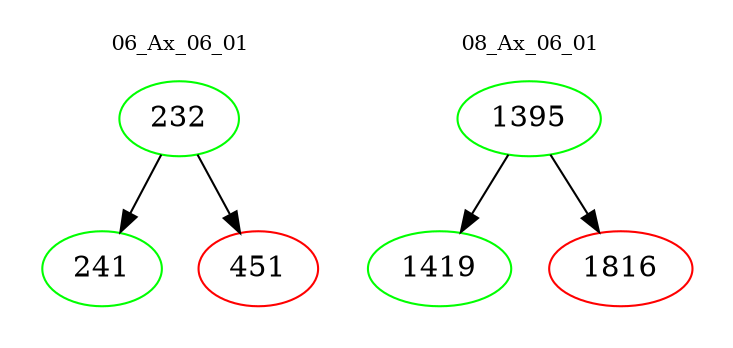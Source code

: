 digraph{
subgraph cluster_0 {
color = white
label = "06_Ax_06_01";
fontsize=10;
T0_232 [label="232", color="green"]
T0_232 -> T0_241 [color="black"]
T0_241 [label="241", color="green"]
T0_232 -> T0_451 [color="black"]
T0_451 [label="451", color="red"]
}
subgraph cluster_1 {
color = white
label = "08_Ax_06_01";
fontsize=10;
T1_1395 [label="1395", color="green"]
T1_1395 -> T1_1419 [color="black"]
T1_1419 [label="1419", color="green"]
T1_1395 -> T1_1816 [color="black"]
T1_1816 [label="1816", color="red"]
}
}
